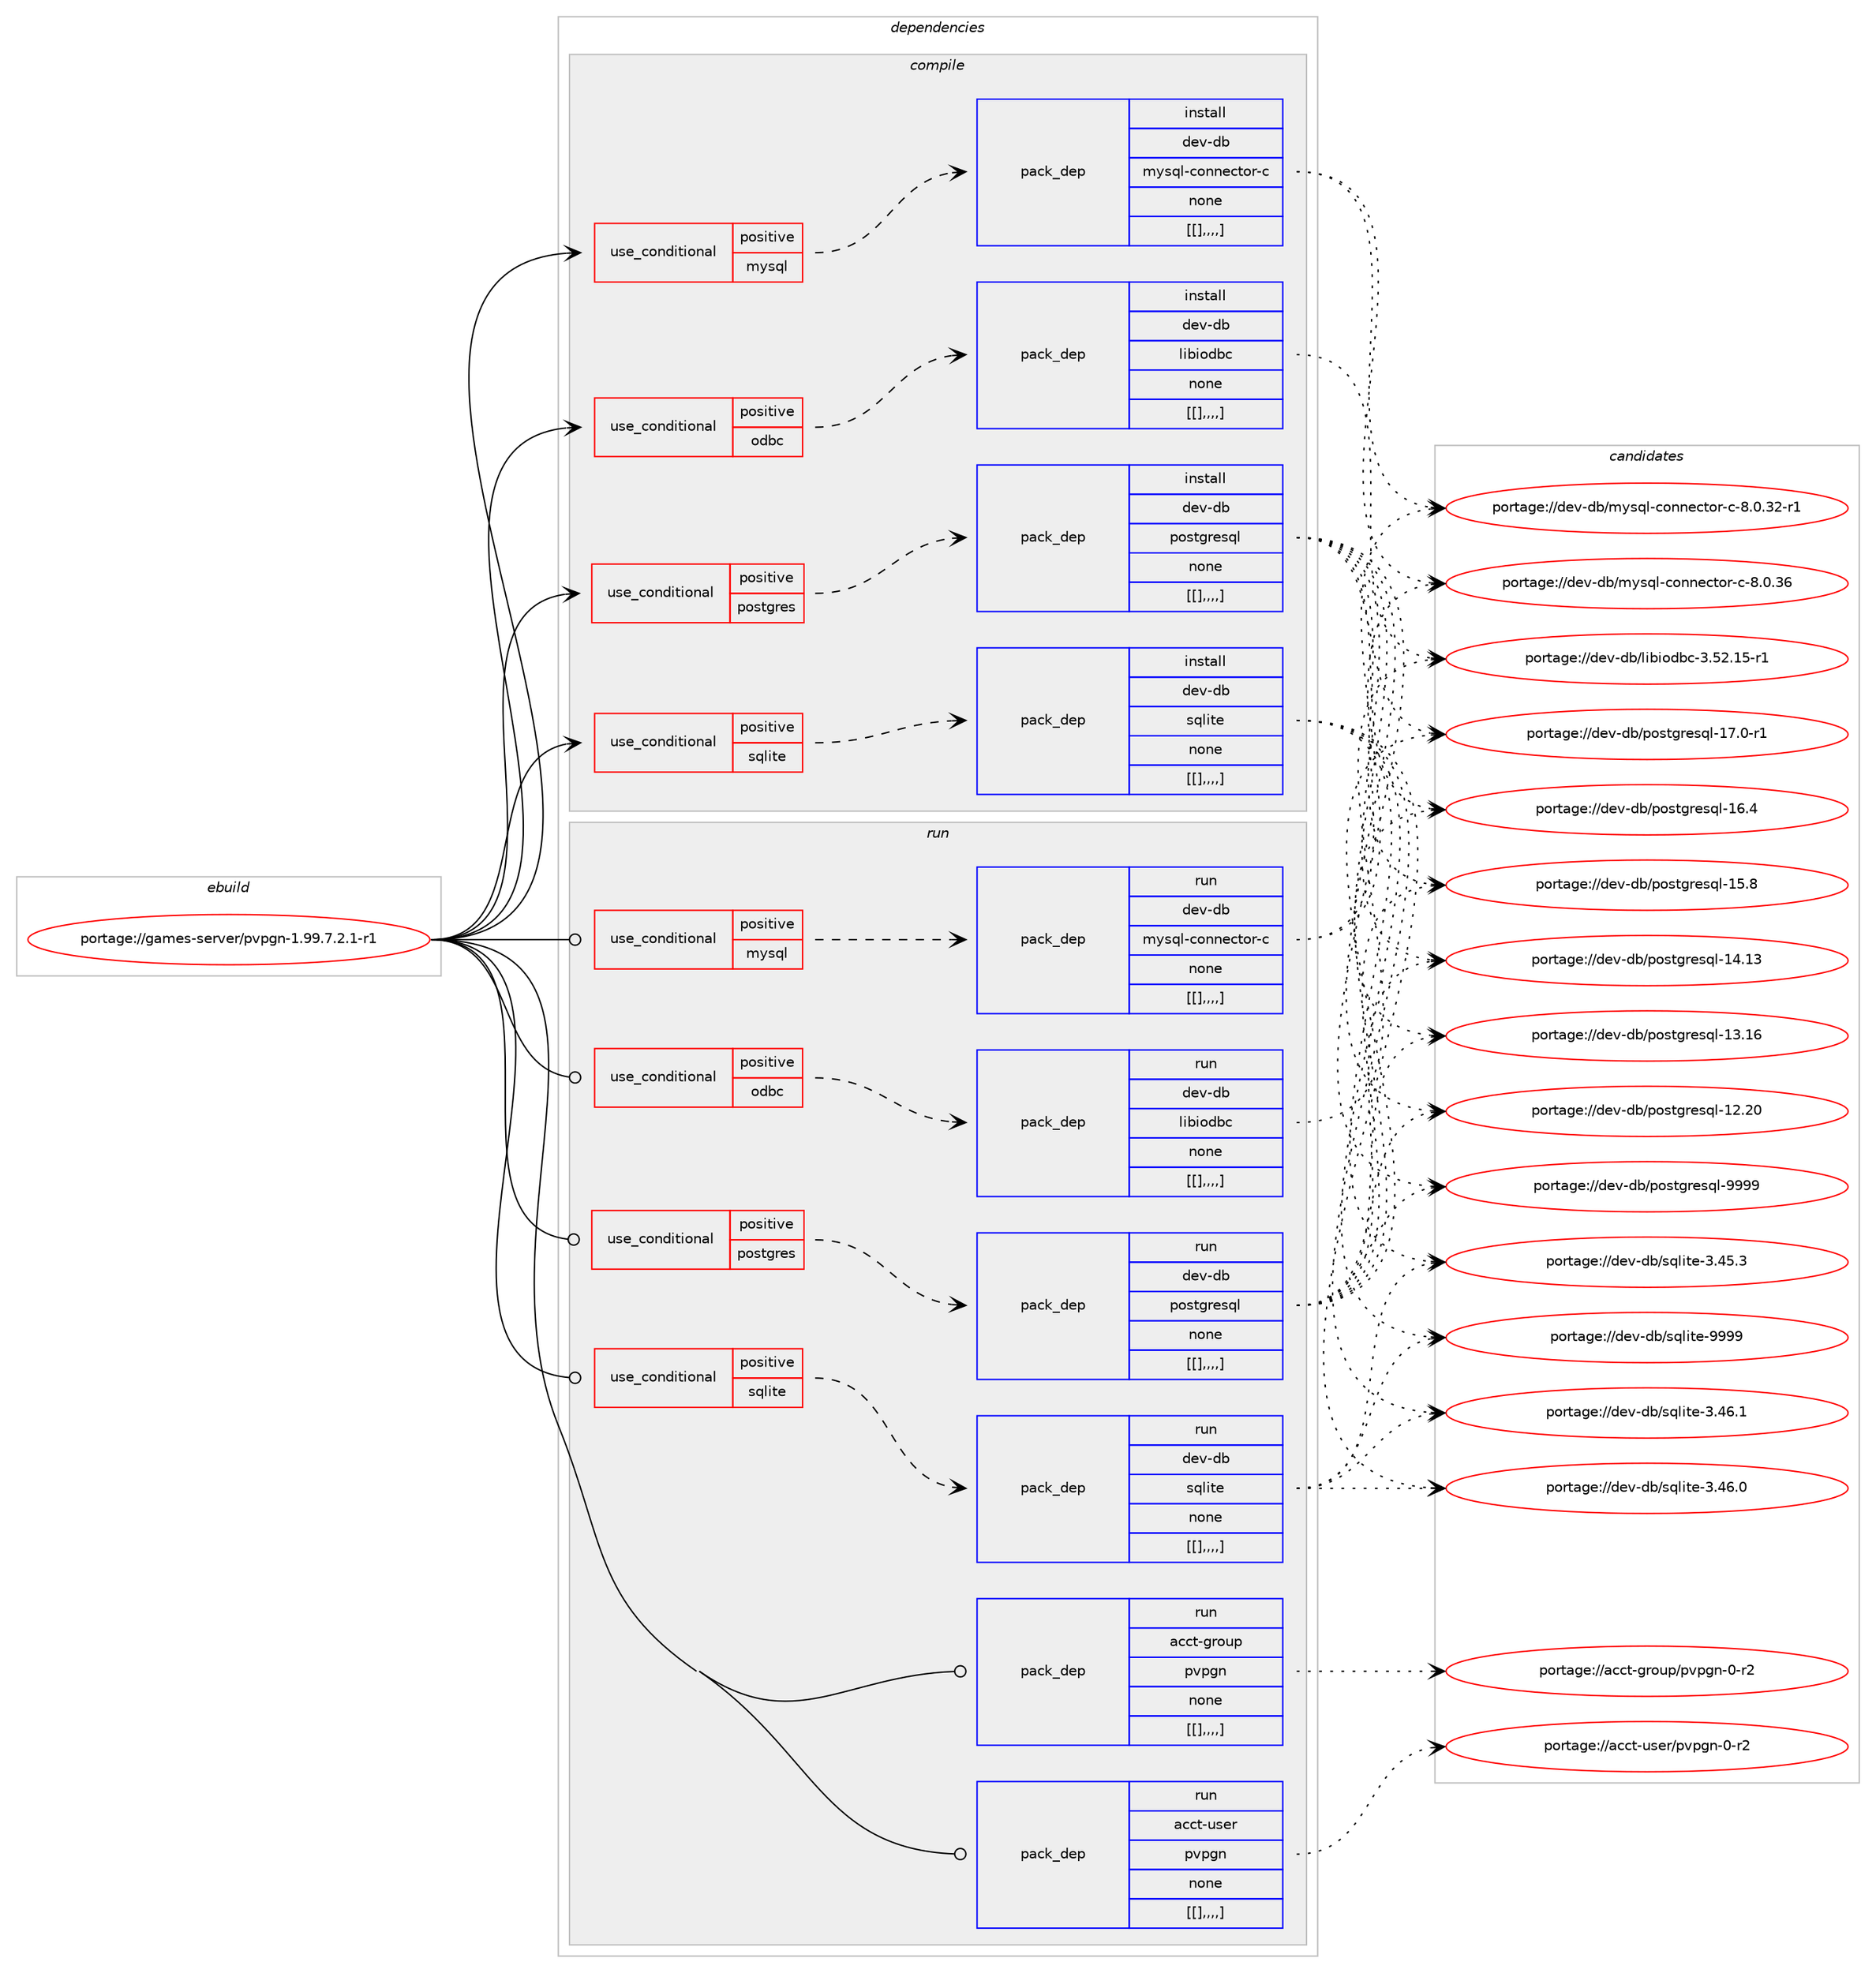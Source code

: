 digraph prolog {

# *************
# Graph options
# *************

newrank=true;
concentrate=true;
compound=true;
graph [rankdir=LR,fontname=Helvetica,fontsize=10,ranksep=1.5];#, ranksep=2.5, nodesep=0.2];
edge  [arrowhead=vee];
node  [fontname=Helvetica,fontsize=10];

# **********
# The ebuild
# **********

subgraph cluster_leftcol {
color=gray;
label=<<i>ebuild</i>>;
id [label="portage://games-server/pvpgn-1.99.7.2.1-r1", color=red, width=4, href="../games-server/pvpgn-1.99.7.2.1-r1.svg"];
}

# ****************
# The dependencies
# ****************

subgraph cluster_midcol {
color=gray;
label=<<i>dependencies</i>>;
subgraph cluster_compile {
fillcolor="#eeeeee";
style=filled;
label=<<i>compile</i>>;
subgraph cond69236 {
dependency245162 [label=<<TABLE BORDER="0" CELLBORDER="1" CELLSPACING="0" CELLPADDING="4"><TR><TD ROWSPAN="3" CELLPADDING="10">use_conditional</TD></TR><TR><TD>positive</TD></TR><TR><TD>mysql</TD></TR></TABLE>>, shape=none, color=red];
subgraph pack174354 {
dependency245200 [label=<<TABLE BORDER="0" CELLBORDER="1" CELLSPACING="0" CELLPADDING="4" WIDTH="220"><TR><TD ROWSPAN="6" CELLPADDING="30">pack_dep</TD></TR><TR><TD WIDTH="110">install</TD></TR><TR><TD>dev-db</TD></TR><TR><TD>mysql-connector-c</TD></TR><TR><TD>none</TD></TR><TR><TD>[[],,,,]</TD></TR></TABLE>>, shape=none, color=blue];
}
dependency245162:e -> dependency245200:w [weight=20,style="dashed",arrowhead="vee"];
}
id:e -> dependency245162:w [weight=20,style="solid",arrowhead="vee"];
subgraph cond69255 {
dependency245255 [label=<<TABLE BORDER="0" CELLBORDER="1" CELLSPACING="0" CELLPADDING="4"><TR><TD ROWSPAN="3" CELLPADDING="10">use_conditional</TD></TR><TR><TD>positive</TD></TR><TR><TD>odbc</TD></TR></TABLE>>, shape=none, color=red];
subgraph pack174414 {
dependency245279 [label=<<TABLE BORDER="0" CELLBORDER="1" CELLSPACING="0" CELLPADDING="4" WIDTH="220"><TR><TD ROWSPAN="6" CELLPADDING="30">pack_dep</TD></TR><TR><TD WIDTH="110">install</TD></TR><TR><TD>dev-db</TD></TR><TR><TD>libiodbc</TD></TR><TR><TD>none</TD></TR><TR><TD>[[],,,,]</TD></TR></TABLE>>, shape=none, color=blue];
}
dependency245255:e -> dependency245279:w [weight=20,style="dashed",arrowhead="vee"];
}
id:e -> dependency245255:w [weight=20,style="solid",arrowhead="vee"];
subgraph cond69271 {
dependency245418 [label=<<TABLE BORDER="0" CELLBORDER="1" CELLSPACING="0" CELLPADDING="4"><TR><TD ROWSPAN="3" CELLPADDING="10">use_conditional</TD></TR><TR><TD>positive</TD></TR><TR><TD>postgres</TD></TR></TABLE>>, shape=none, color=red];
subgraph pack174551 {
dependency245451 [label=<<TABLE BORDER="0" CELLBORDER="1" CELLSPACING="0" CELLPADDING="4" WIDTH="220"><TR><TD ROWSPAN="6" CELLPADDING="30">pack_dep</TD></TR><TR><TD WIDTH="110">install</TD></TR><TR><TD>dev-db</TD></TR><TR><TD>postgresql</TD></TR><TR><TD>none</TD></TR><TR><TD>[[],,,,]</TD></TR></TABLE>>, shape=none, color=blue];
}
dependency245418:e -> dependency245451:w [weight=20,style="dashed",arrowhead="vee"];
}
id:e -> dependency245418:w [weight=20,style="solid",arrowhead="vee"];
subgraph cond69300 {
dependency245504 [label=<<TABLE BORDER="0" CELLBORDER="1" CELLSPACING="0" CELLPADDING="4"><TR><TD ROWSPAN="3" CELLPADDING="10">use_conditional</TD></TR><TR><TD>positive</TD></TR><TR><TD>sqlite</TD></TR></TABLE>>, shape=none, color=red];
subgraph pack174588 {
dependency245522 [label=<<TABLE BORDER="0" CELLBORDER="1" CELLSPACING="0" CELLPADDING="4" WIDTH="220"><TR><TD ROWSPAN="6" CELLPADDING="30">pack_dep</TD></TR><TR><TD WIDTH="110">install</TD></TR><TR><TD>dev-db</TD></TR><TR><TD>sqlite</TD></TR><TR><TD>none</TD></TR><TR><TD>[[],,,,]</TD></TR></TABLE>>, shape=none, color=blue];
}
dependency245504:e -> dependency245522:w [weight=20,style="dashed",arrowhead="vee"];
}
id:e -> dependency245504:w [weight=20,style="solid",arrowhead="vee"];
}
subgraph cluster_compileandrun {
fillcolor="#eeeeee";
style=filled;
label=<<i>compile and run</i>>;
}
subgraph cluster_run {
fillcolor="#eeeeee";
style=filled;
label=<<i>run</i>>;
subgraph cond69324 {
dependency245598 [label=<<TABLE BORDER="0" CELLBORDER="1" CELLSPACING="0" CELLPADDING="4"><TR><TD ROWSPAN="3" CELLPADDING="10">use_conditional</TD></TR><TR><TD>positive</TD></TR><TR><TD>mysql</TD></TR></TABLE>>, shape=none, color=red];
subgraph pack174678 {
dependency245678 [label=<<TABLE BORDER="0" CELLBORDER="1" CELLSPACING="0" CELLPADDING="4" WIDTH="220"><TR><TD ROWSPAN="6" CELLPADDING="30">pack_dep</TD></TR><TR><TD WIDTH="110">run</TD></TR><TR><TD>dev-db</TD></TR><TR><TD>mysql-connector-c</TD></TR><TR><TD>none</TD></TR><TR><TD>[[],,,,]</TD></TR></TABLE>>, shape=none, color=blue];
}
dependency245598:e -> dependency245678:w [weight=20,style="dashed",arrowhead="vee"];
}
id:e -> dependency245598:w [weight=20,style="solid",arrowhead="odot"];
subgraph cond69360 {
dependency245695 [label=<<TABLE BORDER="0" CELLBORDER="1" CELLSPACING="0" CELLPADDING="4"><TR><TD ROWSPAN="3" CELLPADDING="10">use_conditional</TD></TR><TR><TD>positive</TD></TR><TR><TD>odbc</TD></TR></TABLE>>, shape=none, color=red];
subgraph pack174768 {
dependency245749 [label=<<TABLE BORDER="0" CELLBORDER="1" CELLSPACING="0" CELLPADDING="4" WIDTH="220"><TR><TD ROWSPAN="6" CELLPADDING="30">pack_dep</TD></TR><TR><TD WIDTH="110">run</TD></TR><TR><TD>dev-db</TD></TR><TR><TD>libiodbc</TD></TR><TR><TD>none</TD></TR><TR><TD>[[],,,,]</TD></TR></TABLE>>, shape=none, color=blue];
}
dependency245695:e -> dependency245749:w [weight=20,style="dashed",arrowhead="vee"];
}
id:e -> dependency245695:w [weight=20,style="solid",arrowhead="odot"];
subgraph cond69381 {
dependency245810 [label=<<TABLE BORDER="0" CELLBORDER="1" CELLSPACING="0" CELLPADDING="4"><TR><TD ROWSPAN="3" CELLPADDING="10">use_conditional</TD></TR><TR><TD>positive</TD></TR><TR><TD>postgres</TD></TR></TABLE>>, shape=none, color=red];
subgraph pack174846 {
dependency245944 [label=<<TABLE BORDER="0" CELLBORDER="1" CELLSPACING="0" CELLPADDING="4" WIDTH="220"><TR><TD ROWSPAN="6" CELLPADDING="30">pack_dep</TD></TR><TR><TD WIDTH="110">run</TD></TR><TR><TD>dev-db</TD></TR><TR><TD>postgresql</TD></TR><TR><TD>none</TD></TR><TR><TD>[[],,,,]</TD></TR></TABLE>>, shape=none, color=blue];
}
dependency245810:e -> dependency245944:w [weight=20,style="dashed",arrowhead="vee"];
}
id:e -> dependency245810:w [weight=20,style="solid",arrowhead="odot"];
subgraph cond69422 {
dependency245970 [label=<<TABLE BORDER="0" CELLBORDER="1" CELLSPACING="0" CELLPADDING="4"><TR><TD ROWSPAN="3" CELLPADDING="10">use_conditional</TD></TR><TR><TD>positive</TD></TR><TR><TD>sqlite</TD></TR></TABLE>>, shape=none, color=red];
subgraph pack174965 {
dependency245991 [label=<<TABLE BORDER="0" CELLBORDER="1" CELLSPACING="0" CELLPADDING="4" WIDTH="220"><TR><TD ROWSPAN="6" CELLPADDING="30">pack_dep</TD></TR><TR><TD WIDTH="110">run</TD></TR><TR><TD>dev-db</TD></TR><TR><TD>sqlite</TD></TR><TR><TD>none</TD></TR><TR><TD>[[],,,,]</TD></TR></TABLE>>, shape=none, color=blue];
}
dependency245970:e -> dependency245991:w [weight=20,style="dashed",arrowhead="vee"];
}
id:e -> dependency245970:w [weight=20,style="solid",arrowhead="odot"];
subgraph pack174969 {
dependency246020 [label=<<TABLE BORDER="0" CELLBORDER="1" CELLSPACING="0" CELLPADDING="4" WIDTH="220"><TR><TD ROWSPAN="6" CELLPADDING="30">pack_dep</TD></TR><TR><TD WIDTH="110">run</TD></TR><TR><TD>acct-group</TD></TR><TR><TD>pvpgn</TD></TR><TR><TD>none</TD></TR><TR><TD>[[],,,,]</TD></TR></TABLE>>, shape=none, color=blue];
}
id:e -> dependency246020:w [weight=20,style="solid",arrowhead="odot"];
subgraph pack174989 {
dependency246046 [label=<<TABLE BORDER="0" CELLBORDER="1" CELLSPACING="0" CELLPADDING="4" WIDTH="220"><TR><TD ROWSPAN="6" CELLPADDING="30">pack_dep</TD></TR><TR><TD WIDTH="110">run</TD></TR><TR><TD>acct-user</TD></TR><TR><TD>pvpgn</TD></TR><TR><TD>none</TD></TR><TR><TD>[[],,,,]</TD></TR></TABLE>>, shape=none, color=blue];
}
id:e -> dependency246046:w [weight=20,style="solid",arrowhead="odot"];
}
}

# **************
# The candidates
# **************

subgraph cluster_choices {
rank=same;
color=gray;
label=<<i>candidates</i>>;

subgraph choice174426 {
color=black;
nodesep=1;
choice100101118451009847109121115113108459911111011010199116111114459945564648465154 [label="portage://dev-db/mysql-connector-c-8.0.36", color=red, width=4,href="../dev-db/mysql-connector-c-8.0.36.svg"];
choice1001011184510098471091211151131084599111110110101991161111144599455646484651504511449 [label="portage://dev-db/mysql-connector-c-8.0.32-r1", color=red, width=4,href="../dev-db/mysql-connector-c-8.0.32-r1.svg"];
dependency245200:e -> choice100101118451009847109121115113108459911111011010199116111114459945564648465154:w [style=dotted,weight="100"];
dependency245200:e -> choice1001011184510098471091211151131084599111110110101991161111144599455646484651504511449:w [style=dotted,weight="100"];
}
subgraph choice174435 {
color=black;
nodesep=1;
choice10010111845100984710810598105111100989945514653504649534511449 [label="portage://dev-db/libiodbc-3.52.15-r1", color=red, width=4,href="../dev-db/libiodbc-3.52.15-r1.svg"];
dependency245279:e -> choice10010111845100984710810598105111100989945514653504649534511449:w [style=dotted,weight="100"];
}
subgraph choice174437 {
color=black;
nodesep=1;
choice1001011184510098471121111151161031141011151131084557575757 [label="portage://dev-db/postgresql-9999", color=red, width=4,href="../dev-db/postgresql-9999.svg"];
choice10010111845100984711211111511610311410111511310845495546484511449 [label="portage://dev-db/postgresql-17.0-r1", color=red, width=4,href="../dev-db/postgresql-17.0-r1.svg"];
choice1001011184510098471121111151161031141011151131084549544652 [label="portage://dev-db/postgresql-16.4", color=red, width=4,href="../dev-db/postgresql-16.4.svg"];
choice1001011184510098471121111151161031141011151131084549534656 [label="portage://dev-db/postgresql-15.8", color=red, width=4,href="../dev-db/postgresql-15.8.svg"];
choice100101118451009847112111115116103114101115113108454952464951 [label="portage://dev-db/postgresql-14.13", color=red, width=4,href="../dev-db/postgresql-14.13.svg"];
choice100101118451009847112111115116103114101115113108454951464954 [label="portage://dev-db/postgresql-13.16", color=red, width=4,href="../dev-db/postgresql-13.16.svg"];
choice100101118451009847112111115116103114101115113108454950465048 [label="portage://dev-db/postgresql-12.20", color=red, width=4,href="../dev-db/postgresql-12.20.svg"];
dependency245451:e -> choice1001011184510098471121111151161031141011151131084557575757:w [style=dotted,weight="100"];
dependency245451:e -> choice10010111845100984711211111511610311410111511310845495546484511449:w [style=dotted,weight="100"];
dependency245451:e -> choice1001011184510098471121111151161031141011151131084549544652:w [style=dotted,weight="100"];
dependency245451:e -> choice1001011184510098471121111151161031141011151131084549534656:w [style=dotted,weight="100"];
dependency245451:e -> choice100101118451009847112111115116103114101115113108454952464951:w [style=dotted,weight="100"];
dependency245451:e -> choice100101118451009847112111115116103114101115113108454951464954:w [style=dotted,weight="100"];
dependency245451:e -> choice100101118451009847112111115116103114101115113108454950465048:w [style=dotted,weight="100"];
}
subgraph choice174439 {
color=black;
nodesep=1;
choice1001011184510098471151131081051161014557575757 [label="portage://dev-db/sqlite-9999", color=red, width=4,href="../dev-db/sqlite-9999.svg"];
choice10010111845100984711511310810511610145514652544649 [label="portage://dev-db/sqlite-3.46.1", color=red, width=4,href="../dev-db/sqlite-3.46.1.svg"];
choice10010111845100984711511310810511610145514652544648 [label="portage://dev-db/sqlite-3.46.0", color=red, width=4,href="../dev-db/sqlite-3.46.0.svg"];
choice10010111845100984711511310810511610145514652534651 [label="portage://dev-db/sqlite-3.45.3", color=red, width=4,href="../dev-db/sqlite-3.45.3.svg"];
dependency245522:e -> choice1001011184510098471151131081051161014557575757:w [style=dotted,weight="100"];
dependency245522:e -> choice10010111845100984711511310810511610145514652544649:w [style=dotted,weight="100"];
dependency245522:e -> choice10010111845100984711511310810511610145514652544648:w [style=dotted,weight="100"];
dependency245522:e -> choice10010111845100984711511310810511610145514652534651:w [style=dotted,weight="100"];
}
subgraph choice174441 {
color=black;
nodesep=1;
choice100101118451009847109121115113108459911111011010199116111114459945564648465154 [label="portage://dev-db/mysql-connector-c-8.0.36", color=red, width=4,href="../dev-db/mysql-connector-c-8.0.36.svg"];
choice1001011184510098471091211151131084599111110110101991161111144599455646484651504511449 [label="portage://dev-db/mysql-connector-c-8.0.32-r1", color=red, width=4,href="../dev-db/mysql-connector-c-8.0.32-r1.svg"];
dependency245678:e -> choice100101118451009847109121115113108459911111011010199116111114459945564648465154:w [style=dotted,weight="100"];
dependency245678:e -> choice1001011184510098471091211151131084599111110110101991161111144599455646484651504511449:w [style=dotted,weight="100"];
}
subgraph choice174519 {
color=black;
nodesep=1;
choice10010111845100984710810598105111100989945514653504649534511449 [label="portage://dev-db/libiodbc-3.52.15-r1", color=red, width=4,href="../dev-db/libiodbc-3.52.15-r1.svg"];
dependency245749:e -> choice10010111845100984710810598105111100989945514653504649534511449:w [style=dotted,weight="100"];
}
subgraph choice174521 {
color=black;
nodesep=1;
choice1001011184510098471121111151161031141011151131084557575757 [label="portage://dev-db/postgresql-9999", color=red, width=4,href="../dev-db/postgresql-9999.svg"];
choice10010111845100984711211111511610311410111511310845495546484511449 [label="portage://dev-db/postgresql-17.0-r1", color=red, width=4,href="../dev-db/postgresql-17.0-r1.svg"];
choice1001011184510098471121111151161031141011151131084549544652 [label="portage://dev-db/postgresql-16.4", color=red, width=4,href="../dev-db/postgresql-16.4.svg"];
choice1001011184510098471121111151161031141011151131084549534656 [label="portage://dev-db/postgresql-15.8", color=red, width=4,href="../dev-db/postgresql-15.8.svg"];
choice100101118451009847112111115116103114101115113108454952464951 [label="portage://dev-db/postgresql-14.13", color=red, width=4,href="../dev-db/postgresql-14.13.svg"];
choice100101118451009847112111115116103114101115113108454951464954 [label="portage://dev-db/postgresql-13.16", color=red, width=4,href="../dev-db/postgresql-13.16.svg"];
choice100101118451009847112111115116103114101115113108454950465048 [label="portage://dev-db/postgresql-12.20", color=red, width=4,href="../dev-db/postgresql-12.20.svg"];
dependency245944:e -> choice1001011184510098471121111151161031141011151131084557575757:w [style=dotted,weight="100"];
dependency245944:e -> choice10010111845100984711211111511610311410111511310845495546484511449:w [style=dotted,weight="100"];
dependency245944:e -> choice1001011184510098471121111151161031141011151131084549544652:w [style=dotted,weight="100"];
dependency245944:e -> choice1001011184510098471121111151161031141011151131084549534656:w [style=dotted,weight="100"];
dependency245944:e -> choice100101118451009847112111115116103114101115113108454952464951:w [style=dotted,weight="100"];
dependency245944:e -> choice100101118451009847112111115116103114101115113108454951464954:w [style=dotted,weight="100"];
dependency245944:e -> choice100101118451009847112111115116103114101115113108454950465048:w [style=dotted,weight="100"];
}
subgraph choice174527 {
color=black;
nodesep=1;
choice1001011184510098471151131081051161014557575757 [label="portage://dev-db/sqlite-9999", color=red, width=4,href="../dev-db/sqlite-9999.svg"];
choice10010111845100984711511310810511610145514652544649 [label="portage://dev-db/sqlite-3.46.1", color=red, width=4,href="../dev-db/sqlite-3.46.1.svg"];
choice10010111845100984711511310810511610145514652544648 [label="portage://dev-db/sqlite-3.46.0", color=red, width=4,href="../dev-db/sqlite-3.46.0.svg"];
choice10010111845100984711511310810511610145514652534651 [label="portage://dev-db/sqlite-3.45.3", color=red, width=4,href="../dev-db/sqlite-3.45.3.svg"];
dependency245991:e -> choice1001011184510098471151131081051161014557575757:w [style=dotted,weight="100"];
dependency245991:e -> choice10010111845100984711511310810511610145514652544649:w [style=dotted,weight="100"];
dependency245991:e -> choice10010111845100984711511310810511610145514652544648:w [style=dotted,weight="100"];
dependency245991:e -> choice10010111845100984711511310810511610145514652534651:w [style=dotted,weight="100"];
}
subgraph choice174531 {
color=black;
nodesep=1;
choice979999116451031141111171124711211811210311045484511450 [label="portage://acct-group/pvpgn-0-r2", color=red, width=4,href="../acct-group/pvpgn-0-r2.svg"];
dependency246020:e -> choice979999116451031141111171124711211811210311045484511450:w [style=dotted,weight="100"];
}
subgraph choice174533 {
color=black;
nodesep=1;
choice979999116451171151011144711211811210311045484511450 [label="portage://acct-user/pvpgn-0-r2", color=red, width=4,href="../acct-user/pvpgn-0-r2.svg"];
dependency246046:e -> choice979999116451171151011144711211811210311045484511450:w [style=dotted,weight="100"];
}
}

}
